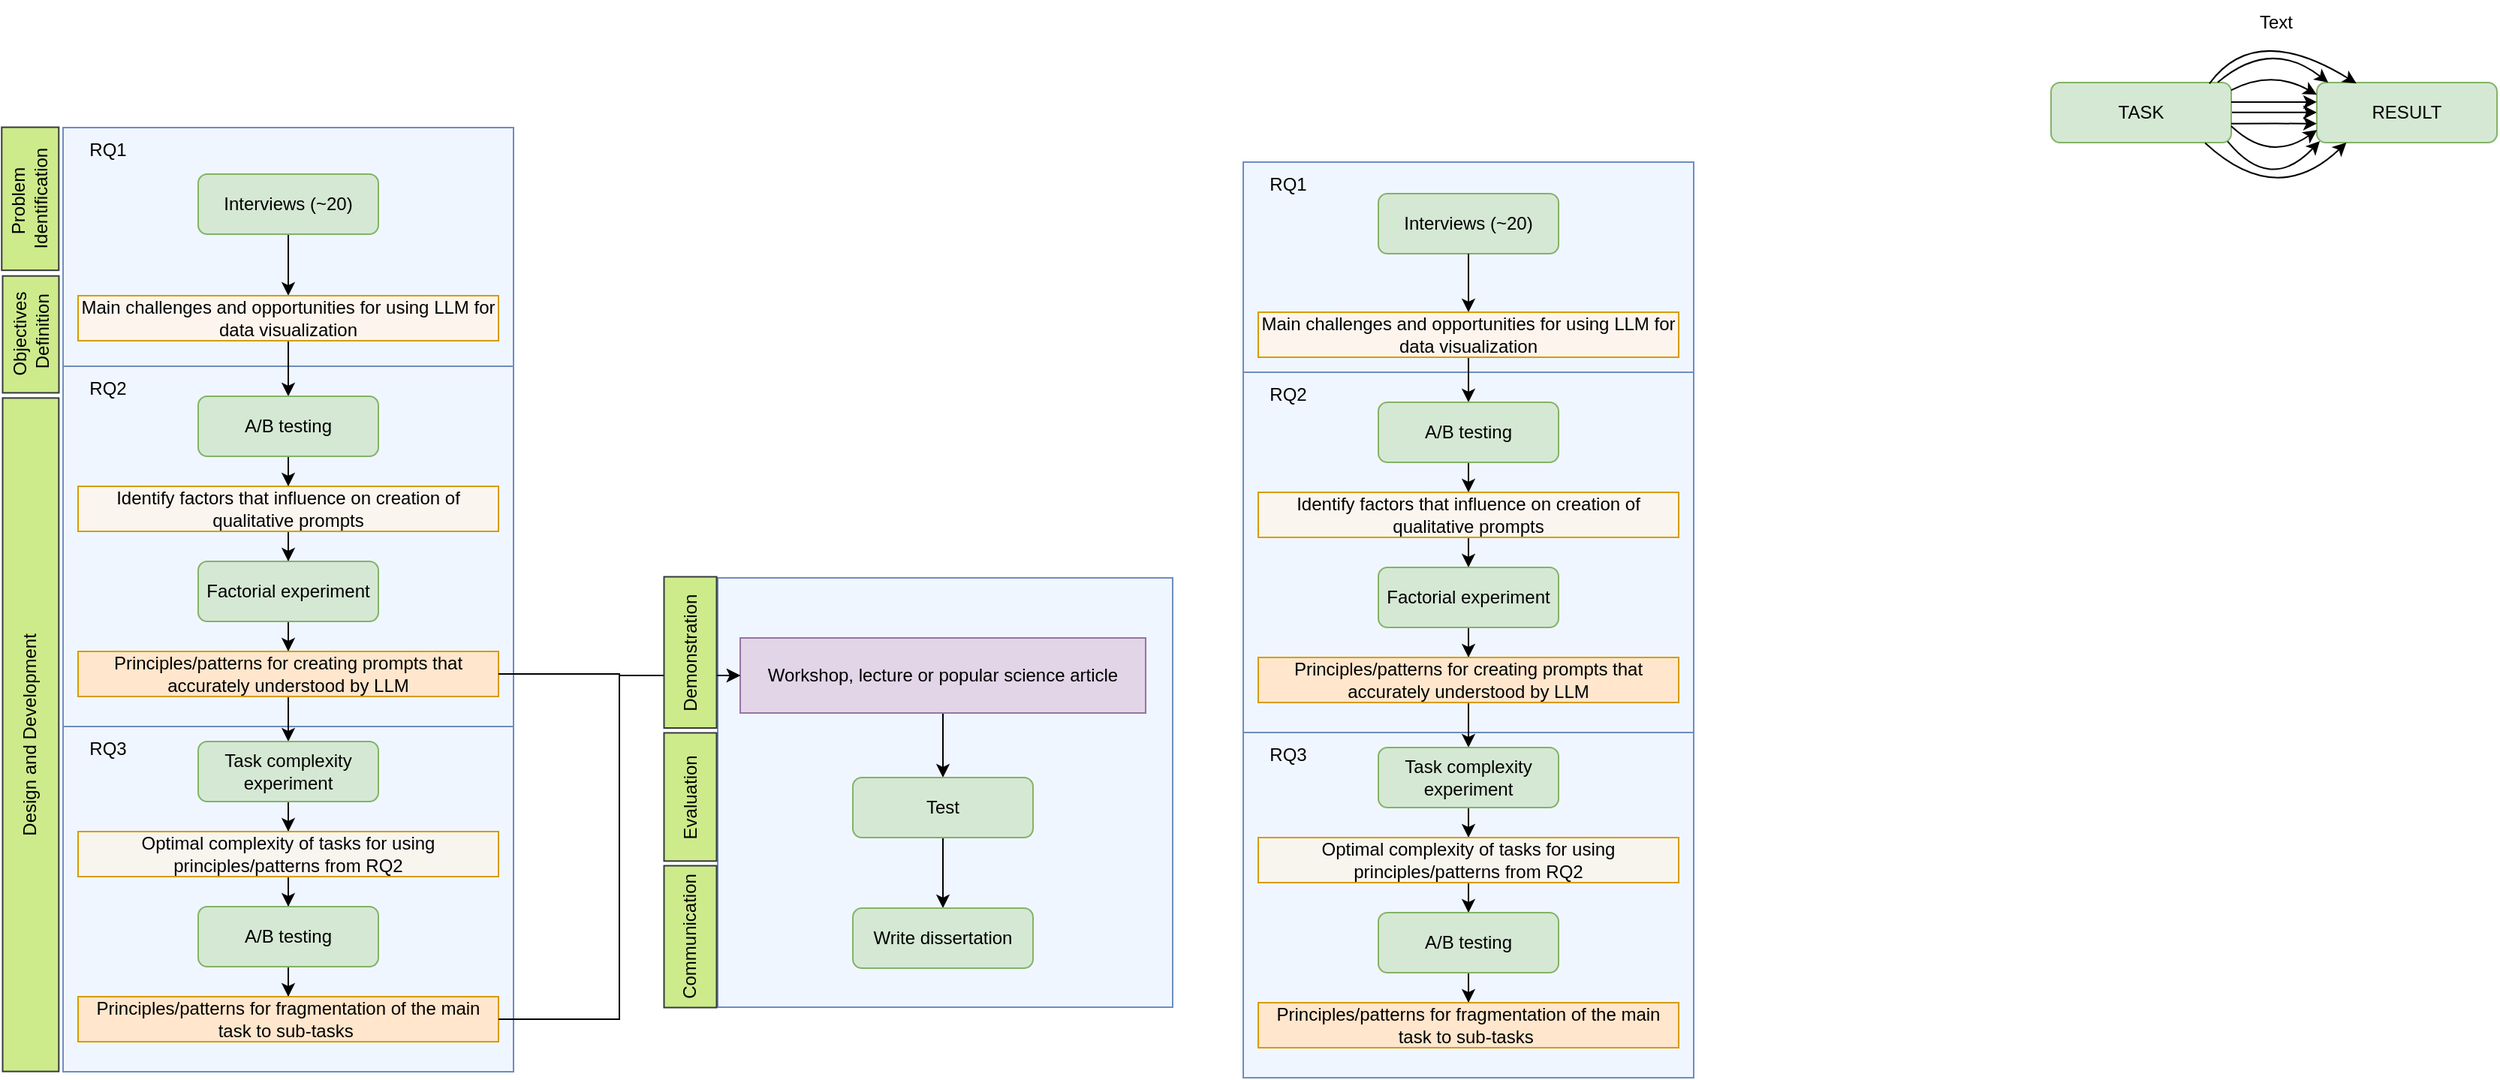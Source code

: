 <mxfile version="26.0.7">
  <diagram id="C5RBs43oDa-KdzZeNtuy" name="Page-1">
    <mxGraphModel dx="1303" dy="838" grid="0" gridSize="10" guides="1" tooltips="1" connect="1" arrows="1" fold="1" page="0" pageScale="1" pageWidth="827" pageHeight="1169" math="0" shadow="0">
      <root>
        <mxCell id="WIyWlLk6GJQsqaUBKTNV-0" />
        <mxCell id="WIyWlLk6GJQsqaUBKTNV-1" parent="WIyWlLk6GJQsqaUBKTNV-0" />
        <mxCell id="5psIUY1SIHQBk0JDd5z6-27" value="" style="rounded=0;whiteSpace=wrap;html=1;fillColor=light-dark(#F0F6FF,#F0F6FF);strokeColor=#6c8ebf;" parent="WIyWlLk6GJQsqaUBKTNV-1" vertex="1">
          <mxGeometry x="130" y="520" width="300" height="230" as="geometry" />
        </mxCell>
        <mxCell id="5psIUY1SIHQBk0JDd5z6-16" value="" style="rounded=0;whiteSpace=wrap;html=1;fillColor=light-dark(#F0F6FF,#F0F6FF);strokeColor=#6c8ebf;" parent="WIyWlLk6GJQsqaUBKTNV-1" vertex="1">
          <mxGeometry x="130" y="280" width="300" height="240" as="geometry" />
        </mxCell>
        <mxCell id="5psIUY1SIHQBk0JDd5z6-4" value="" style="rounded=0;whiteSpace=wrap;html=1;fillColor=light-dark(#F0F6FF,#F0F6FF);strokeColor=#6c8ebf;" parent="WIyWlLk6GJQsqaUBKTNV-1" vertex="1">
          <mxGeometry x="130" y="121" width="300" height="159" as="geometry" />
        </mxCell>
        <mxCell id="PkXMm8z1b6Bf_O5adaUg-0" style="edgeStyle=orthogonalEdgeStyle;rounded=0;orthogonalLoop=1;jettySize=auto;html=1;" edge="1" parent="WIyWlLk6GJQsqaUBKTNV-1" source="5psIUY1SIHQBk0JDd5z6-0" target="5psIUY1SIHQBk0JDd5z6-6">
          <mxGeometry relative="1" as="geometry" />
        </mxCell>
        <mxCell id="5psIUY1SIHQBk0JDd5z6-0" value="Interviews (~20)" style="rounded=1;whiteSpace=wrap;html=1;fontSize=12;glass=0;strokeWidth=1;shadow=0;fillColor=#d5e8d4;strokeColor=#82b366;" parent="WIyWlLk6GJQsqaUBKTNV-1" vertex="1">
          <mxGeometry x="220" y="152" width="120" height="40" as="geometry" />
        </mxCell>
        <mxCell id="5psIUY1SIHQBk0JDd5z6-5" value="RQ1" style="text;html=1;align=center;verticalAlign=middle;whiteSpace=wrap;rounded=0;" parent="WIyWlLk6GJQsqaUBKTNV-1" vertex="1">
          <mxGeometry x="130" y="121" width="60" height="30" as="geometry" />
        </mxCell>
        <mxCell id="5psIUY1SIHQBk0JDd5z6-18" style="edgeStyle=orthogonalEdgeStyle;rounded=0;orthogonalLoop=1;jettySize=auto;html=1;entryX=0.5;entryY=0;entryDx=0;entryDy=0;" parent="WIyWlLk6GJQsqaUBKTNV-1" source="5psIUY1SIHQBk0JDd5z6-6" target="5psIUY1SIHQBk0JDd5z6-9" edge="1">
          <mxGeometry relative="1" as="geometry" />
        </mxCell>
        <mxCell id="5psIUY1SIHQBk0JDd5z6-6" value="Main challenges and opportunities for using LLM for data visualization" style="rounded=0;whiteSpace=wrap;html=1;fillColor=light-dark(#fdf5ed, #36210a);strokeColor=#d79b00;gradientColor=none;" parent="WIyWlLk6GJQsqaUBKTNV-1" vertex="1">
          <mxGeometry x="140" y="233" width="280" height="30" as="geometry" />
        </mxCell>
        <mxCell id="5psIUY1SIHQBk0JDd5z6-11" value="" style="edgeStyle=orthogonalEdgeStyle;rounded=0;orthogonalLoop=1;jettySize=auto;html=1;" parent="WIyWlLk6GJQsqaUBKTNV-1" source="5psIUY1SIHQBk0JDd5z6-9" target="5psIUY1SIHQBk0JDd5z6-10" edge="1">
          <mxGeometry relative="1" as="geometry" />
        </mxCell>
        <mxCell id="5psIUY1SIHQBk0JDd5z6-9" value="A/B testing" style="rounded=1;whiteSpace=wrap;html=1;fontSize=12;glass=0;strokeWidth=1;shadow=0;fillColor=#d5e8d4;strokeColor=#82b366;" parent="WIyWlLk6GJQsqaUBKTNV-1" vertex="1">
          <mxGeometry x="220" y="300" width="120" height="40" as="geometry" />
        </mxCell>
        <mxCell id="5psIUY1SIHQBk0JDd5z6-13" value="" style="edgeStyle=orthogonalEdgeStyle;rounded=0;orthogonalLoop=1;jettySize=auto;html=1;" parent="WIyWlLk6GJQsqaUBKTNV-1" source="5psIUY1SIHQBk0JDd5z6-10" target="5psIUY1SIHQBk0JDd5z6-12" edge="1">
          <mxGeometry relative="1" as="geometry" />
        </mxCell>
        <mxCell id="5psIUY1SIHQBk0JDd5z6-10" value="Identify factors that influence on creation of qualitative prompts" style="rounded=0;whiteSpace=wrap;html=1;fillColor=light-dark(#faf5ee, #36210a);strokeColor=#d79b00;" parent="WIyWlLk6GJQsqaUBKTNV-1" vertex="1">
          <mxGeometry x="140" y="360" width="280" height="30" as="geometry" />
        </mxCell>
        <mxCell id="5psIUY1SIHQBk0JDd5z6-15" value="" style="edgeStyle=orthogonalEdgeStyle;rounded=0;orthogonalLoop=1;jettySize=auto;html=1;" parent="WIyWlLk6GJQsqaUBKTNV-1" source="5psIUY1SIHQBk0JDd5z6-12" target="5psIUY1SIHQBk0JDd5z6-14" edge="1">
          <mxGeometry relative="1" as="geometry" />
        </mxCell>
        <mxCell id="5psIUY1SIHQBk0JDd5z6-12" value="Factorial experiment" style="rounded=1;whiteSpace=wrap;html=1;fontSize=12;glass=0;strokeWidth=1;shadow=0;fillColor=#d5e8d4;strokeColor=#82b366;" parent="WIyWlLk6GJQsqaUBKTNV-1" vertex="1">
          <mxGeometry x="220" y="410" width="120" height="40" as="geometry" />
        </mxCell>
        <mxCell id="5psIUY1SIHQBk0JDd5z6-20" value="" style="edgeStyle=orthogonalEdgeStyle;rounded=0;orthogonalLoop=1;jettySize=auto;html=1;" parent="WIyWlLk6GJQsqaUBKTNV-1" source="5psIUY1SIHQBk0JDd5z6-14" target="5psIUY1SIHQBk0JDd5z6-19" edge="1">
          <mxGeometry relative="1" as="geometry" />
        </mxCell>
        <mxCell id="5psIUY1SIHQBk0JDd5z6-14" value="Principles/patterns for creating prompts that accurately understood by LLM" style="rounded=0;whiteSpace=wrap;html=1;fillColor=#ffe6cc;strokeColor=#d79b00;" parent="WIyWlLk6GJQsqaUBKTNV-1" vertex="1">
          <mxGeometry x="140" y="470" width="280" height="30" as="geometry" />
        </mxCell>
        <mxCell id="5psIUY1SIHQBk0JDd5z6-17" value="RQ2" style="text;html=1;align=center;verticalAlign=middle;whiteSpace=wrap;rounded=0;" parent="WIyWlLk6GJQsqaUBKTNV-1" vertex="1">
          <mxGeometry x="130" y="280" width="60" height="30" as="geometry" />
        </mxCell>
        <mxCell id="5psIUY1SIHQBk0JDd5z6-22" value="" style="edgeStyle=orthogonalEdgeStyle;rounded=0;orthogonalLoop=1;jettySize=auto;html=1;" parent="WIyWlLk6GJQsqaUBKTNV-1" source="5psIUY1SIHQBk0JDd5z6-19" target="5psIUY1SIHQBk0JDd5z6-21" edge="1">
          <mxGeometry relative="1" as="geometry" />
        </mxCell>
        <mxCell id="5psIUY1SIHQBk0JDd5z6-19" value="Task complexity experiment" style="rounded=1;whiteSpace=wrap;html=1;fontSize=12;glass=0;strokeWidth=1;shadow=0;fillColor=#d5e8d4;strokeColor=#82b366;" parent="WIyWlLk6GJQsqaUBKTNV-1" vertex="1">
          <mxGeometry x="220" y="530" width="120" height="40" as="geometry" />
        </mxCell>
        <mxCell id="5psIUY1SIHQBk0JDd5z6-24" value="" style="edgeStyle=orthogonalEdgeStyle;rounded=0;orthogonalLoop=1;jettySize=auto;html=1;" parent="WIyWlLk6GJQsqaUBKTNV-1" source="5psIUY1SIHQBk0JDd5z6-21" target="5psIUY1SIHQBk0JDd5z6-23" edge="1">
          <mxGeometry relative="1" as="geometry" />
        </mxCell>
        <mxCell id="5psIUY1SIHQBk0JDd5z6-21" value="Optimal complexity of tasks for using principles/patterns from RQ2" style="rounded=0;whiteSpace=wrap;html=1;fillColor=light-dark(#f8f5ef, #36210a);strokeColor=#d79b00;" parent="WIyWlLk6GJQsqaUBKTNV-1" vertex="1">
          <mxGeometry x="140" y="590" width="280" height="30" as="geometry" />
        </mxCell>
        <mxCell id="5psIUY1SIHQBk0JDd5z6-26" value="" style="edgeStyle=orthogonalEdgeStyle;rounded=0;orthogonalLoop=1;jettySize=auto;html=1;" parent="WIyWlLk6GJQsqaUBKTNV-1" source="5psIUY1SIHQBk0JDd5z6-23" target="5psIUY1SIHQBk0JDd5z6-25" edge="1">
          <mxGeometry relative="1" as="geometry" />
        </mxCell>
        <mxCell id="5psIUY1SIHQBk0JDd5z6-23" value="A/B testing" style="rounded=1;whiteSpace=wrap;html=1;fontSize=12;glass=0;strokeWidth=1;shadow=0;fillColor=#d5e8d4;strokeColor=#82b366;" parent="WIyWlLk6GJQsqaUBKTNV-1" vertex="1">
          <mxGeometry x="220" y="640" width="120" height="40" as="geometry" />
        </mxCell>
        <mxCell id="5psIUY1SIHQBk0JDd5z6-25" value="Principles/patterns for&amp;nbsp;fragmentation of the main task to sub-tasks&amp;nbsp;" style="rounded=0;whiteSpace=wrap;html=1;fillColor=#ffe6cc;strokeColor=#d79b00;" parent="WIyWlLk6GJQsqaUBKTNV-1" vertex="1">
          <mxGeometry x="140" y="700" width="280" height="30" as="geometry" />
        </mxCell>
        <mxCell id="5psIUY1SIHQBk0JDd5z6-28" value="RQ3" style="text;html=1;align=center;verticalAlign=middle;whiteSpace=wrap;rounded=0;" parent="WIyWlLk6GJQsqaUBKTNV-1" vertex="1">
          <mxGeometry x="130" y="520" width="60" height="30" as="geometry" />
        </mxCell>
        <mxCell id="5psIUY1SIHQBk0JDd5z6-29" value="" style="rounded=0;whiteSpace=wrap;html=1;fillColor=light-dark(#F0F6FF,#F0F6FF);strokeColor=#6c8ebf;" parent="WIyWlLk6GJQsqaUBKTNV-1" vertex="1">
          <mxGeometry x="566" y="421" width="303" height="286" as="geometry" />
        </mxCell>
        <mxCell id="5psIUY1SIHQBk0JDd5z6-32" value="" style="edgeStyle=orthogonalEdgeStyle;rounded=0;orthogonalLoop=1;jettySize=auto;html=1;" parent="WIyWlLk6GJQsqaUBKTNV-1" source="5psIUY1SIHQBk0JDd5z6-30" target="5psIUY1SIHQBk0JDd5z6-31" edge="1">
          <mxGeometry relative="1" as="geometry" />
        </mxCell>
        <mxCell id="5psIUY1SIHQBk0JDd5z6-30" value="Workshop, lecture or popular science article" style="rounded=0;whiteSpace=wrap;html=1;fillColor=#e1d5e7;strokeColor=#9673a6;" parent="WIyWlLk6GJQsqaUBKTNV-1" vertex="1">
          <mxGeometry x="581" y="461" width="270" height="50" as="geometry" />
        </mxCell>
        <mxCell id="5psIUY1SIHQBk0JDd5z6-82" value="" style="edgeStyle=orthogonalEdgeStyle;rounded=0;orthogonalLoop=1;jettySize=auto;html=1;" parent="WIyWlLk6GJQsqaUBKTNV-1" source="5psIUY1SIHQBk0JDd5z6-31" target="5psIUY1SIHQBk0JDd5z6-81" edge="1">
          <mxGeometry relative="1" as="geometry" />
        </mxCell>
        <mxCell id="5psIUY1SIHQBk0JDd5z6-31" value="Test" style="rounded=1;whiteSpace=wrap;html=1;fontSize=12;glass=0;strokeWidth=1;shadow=0;fillColor=#d5e8d4;strokeColor=#82b366;" parent="WIyWlLk6GJQsqaUBKTNV-1" vertex="1">
          <mxGeometry x="656" y="554" width="120" height="40" as="geometry" />
        </mxCell>
        <mxCell id="5psIUY1SIHQBk0JDd5z6-33" style="edgeStyle=orthogonalEdgeStyle;rounded=0;orthogonalLoop=1;jettySize=auto;html=1;entryX=0;entryY=0.5;entryDx=0;entryDy=0;" parent="WIyWlLk6GJQsqaUBKTNV-1" source="5psIUY1SIHQBk0JDd5z6-25" target="5psIUY1SIHQBk0JDd5z6-30" edge="1">
          <mxGeometry relative="1" as="geometry" />
        </mxCell>
        <mxCell id="5psIUY1SIHQBk0JDd5z6-34" style="edgeStyle=orthogonalEdgeStyle;rounded=0;orthogonalLoop=1;jettySize=auto;html=1;entryX=0;entryY=0.5;entryDx=0;entryDy=0;" parent="WIyWlLk6GJQsqaUBKTNV-1" source="5psIUY1SIHQBk0JDd5z6-14" target="5psIUY1SIHQBk0JDd5z6-30" edge="1">
          <mxGeometry relative="1" as="geometry" />
        </mxCell>
        <mxCell id="5psIUY1SIHQBk0JDd5z6-35" value="" style="rounded=0;whiteSpace=wrap;html=1;fillColor=light-dark(#F0F6FF,#F0F6FF);strokeColor=#6c8ebf;" parent="WIyWlLk6GJQsqaUBKTNV-1" vertex="1">
          <mxGeometry x="916" y="524" width="300" height="230" as="geometry" />
        </mxCell>
        <mxCell id="5psIUY1SIHQBk0JDd5z6-36" value="" style="rounded=0;whiteSpace=wrap;html=1;fillColor=light-dark(#F0F6FF,#F0F6FF);strokeColor=#6c8ebf;" parent="WIyWlLk6GJQsqaUBKTNV-1" vertex="1">
          <mxGeometry x="916" y="284" width="300" height="240" as="geometry" />
        </mxCell>
        <mxCell id="5psIUY1SIHQBk0JDd5z6-37" value="" style="rounded=0;whiteSpace=wrap;html=1;fillColor=light-dark(#F0F6FF,#F0F6FF);strokeColor=#6c8ebf;" parent="WIyWlLk6GJQsqaUBKTNV-1" vertex="1">
          <mxGeometry x="916" y="144" width="300" height="140" as="geometry" />
        </mxCell>
        <mxCell id="5psIUY1SIHQBk0JDd5z6-41" value="Interviews (~20)" style="rounded=1;whiteSpace=wrap;html=1;fontSize=12;glass=0;strokeWidth=1;shadow=0;fillColor=#d5e8d4;strokeColor=#82b366;" parent="WIyWlLk6GJQsqaUBKTNV-1" vertex="1">
          <mxGeometry x="1006" y="165" width="120" height="40" as="geometry" />
        </mxCell>
        <mxCell id="5psIUY1SIHQBk0JDd5z6-42" value="" style="edgeStyle=orthogonalEdgeStyle;rounded=0;orthogonalLoop=1;jettySize=auto;html=1;exitX=0.5;exitY=1;exitDx=0;exitDy=0;" parent="WIyWlLk6GJQsqaUBKTNV-1" source="5psIUY1SIHQBk0JDd5z6-41" target="5psIUY1SIHQBk0JDd5z6-46" edge="1">
          <mxGeometry relative="1" as="geometry">
            <mxPoint x="1066.0" y="209" as="sourcePoint" />
          </mxGeometry>
        </mxCell>
        <mxCell id="5psIUY1SIHQBk0JDd5z6-44" value="RQ1" style="text;html=1;align=center;verticalAlign=middle;whiteSpace=wrap;rounded=0;" parent="WIyWlLk6GJQsqaUBKTNV-1" vertex="1">
          <mxGeometry x="916" y="144" width="60" height="30" as="geometry" />
        </mxCell>
        <mxCell id="5psIUY1SIHQBk0JDd5z6-45" style="edgeStyle=orthogonalEdgeStyle;rounded=0;orthogonalLoop=1;jettySize=auto;html=1;entryX=0.5;entryY=0;entryDx=0;entryDy=0;" parent="WIyWlLk6GJQsqaUBKTNV-1" source="5psIUY1SIHQBk0JDd5z6-46" target="5psIUY1SIHQBk0JDd5z6-48" edge="1">
          <mxGeometry relative="1" as="geometry" />
        </mxCell>
        <mxCell id="5psIUY1SIHQBk0JDd5z6-46" value="Main challenges and opportunities for using LLM for data visualization" style="rounded=0;whiteSpace=wrap;html=1;fillColor=light-dark(#fdf5ed, #36210a);strokeColor=#d79b00;gradientColor=none;" parent="WIyWlLk6GJQsqaUBKTNV-1" vertex="1">
          <mxGeometry x="926" y="244" width="280" height="30" as="geometry" />
        </mxCell>
        <mxCell id="5psIUY1SIHQBk0JDd5z6-47" value="" style="edgeStyle=orthogonalEdgeStyle;rounded=0;orthogonalLoop=1;jettySize=auto;html=1;" parent="WIyWlLk6GJQsqaUBKTNV-1" source="5psIUY1SIHQBk0JDd5z6-48" target="5psIUY1SIHQBk0JDd5z6-50" edge="1">
          <mxGeometry relative="1" as="geometry" />
        </mxCell>
        <mxCell id="5psIUY1SIHQBk0JDd5z6-48" value="A/B testing" style="rounded=1;whiteSpace=wrap;html=1;fontSize=12;glass=0;strokeWidth=1;shadow=0;fillColor=#d5e8d4;strokeColor=#82b366;" parent="WIyWlLk6GJQsqaUBKTNV-1" vertex="1">
          <mxGeometry x="1006" y="304" width="120" height="40" as="geometry" />
        </mxCell>
        <mxCell id="5psIUY1SIHQBk0JDd5z6-49" value="" style="edgeStyle=orthogonalEdgeStyle;rounded=0;orthogonalLoop=1;jettySize=auto;html=1;" parent="WIyWlLk6GJQsqaUBKTNV-1" source="5psIUY1SIHQBk0JDd5z6-50" target="5psIUY1SIHQBk0JDd5z6-52" edge="1">
          <mxGeometry relative="1" as="geometry" />
        </mxCell>
        <mxCell id="5psIUY1SIHQBk0JDd5z6-50" value="Identify factors that influence on creation of qualitative prompts" style="rounded=0;whiteSpace=wrap;html=1;fillColor=light-dark(#faf5ee, #36210a);strokeColor=#d79b00;" parent="WIyWlLk6GJQsqaUBKTNV-1" vertex="1">
          <mxGeometry x="926" y="364" width="280" height="30" as="geometry" />
        </mxCell>
        <mxCell id="5psIUY1SIHQBk0JDd5z6-51" value="" style="edgeStyle=orthogonalEdgeStyle;rounded=0;orthogonalLoop=1;jettySize=auto;html=1;" parent="WIyWlLk6GJQsqaUBKTNV-1" source="5psIUY1SIHQBk0JDd5z6-52" target="5psIUY1SIHQBk0JDd5z6-54" edge="1">
          <mxGeometry relative="1" as="geometry" />
        </mxCell>
        <mxCell id="5psIUY1SIHQBk0JDd5z6-52" value="Factorial experiment" style="rounded=1;whiteSpace=wrap;html=1;fontSize=12;glass=0;strokeWidth=1;shadow=0;fillColor=#d5e8d4;strokeColor=#82b366;" parent="WIyWlLk6GJQsqaUBKTNV-1" vertex="1">
          <mxGeometry x="1006" y="414" width="120" height="40" as="geometry" />
        </mxCell>
        <mxCell id="5psIUY1SIHQBk0JDd5z6-53" value="" style="edgeStyle=orthogonalEdgeStyle;rounded=0;orthogonalLoop=1;jettySize=auto;html=1;" parent="WIyWlLk6GJQsqaUBKTNV-1" source="5psIUY1SIHQBk0JDd5z6-54" target="5psIUY1SIHQBk0JDd5z6-57" edge="1">
          <mxGeometry relative="1" as="geometry" />
        </mxCell>
        <mxCell id="5psIUY1SIHQBk0JDd5z6-54" value="Principles/patterns for creating prompts that accurately understood by LLM" style="rounded=0;whiteSpace=wrap;html=1;fillColor=#ffe6cc;strokeColor=#d79b00;" parent="WIyWlLk6GJQsqaUBKTNV-1" vertex="1">
          <mxGeometry x="926" y="474" width="280" height="30" as="geometry" />
        </mxCell>
        <mxCell id="5psIUY1SIHQBk0JDd5z6-55" value="RQ2" style="text;html=1;align=center;verticalAlign=middle;whiteSpace=wrap;rounded=0;" parent="WIyWlLk6GJQsqaUBKTNV-1" vertex="1">
          <mxGeometry x="916" y="284" width="60" height="30" as="geometry" />
        </mxCell>
        <mxCell id="5psIUY1SIHQBk0JDd5z6-56" value="" style="edgeStyle=orthogonalEdgeStyle;rounded=0;orthogonalLoop=1;jettySize=auto;html=1;" parent="WIyWlLk6GJQsqaUBKTNV-1" source="5psIUY1SIHQBk0JDd5z6-57" target="5psIUY1SIHQBk0JDd5z6-59" edge="1">
          <mxGeometry relative="1" as="geometry" />
        </mxCell>
        <mxCell id="5psIUY1SIHQBk0JDd5z6-57" value="Task complexity experiment" style="rounded=1;whiteSpace=wrap;html=1;fontSize=12;glass=0;strokeWidth=1;shadow=0;fillColor=#d5e8d4;strokeColor=#82b366;" parent="WIyWlLk6GJQsqaUBKTNV-1" vertex="1">
          <mxGeometry x="1006" y="534" width="120" height="40" as="geometry" />
        </mxCell>
        <mxCell id="5psIUY1SIHQBk0JDd5z6-58" value="" style="edgeStyle=orthogonalEdgeStyle;rounded=0;orthogonalLoop=1;jettySize=auto;html=1;" parent="WIyWlLk6GJQsqaUBKTNV-1" source="5psIUY1SIHQBk0JDd5z6-59" target="5psIUY1SIHQBk0JDd5z6-61" edge="1">
          <mxGeometry relative="1" as="geometry" />
        </mxCell>
        <mxCell id="5psIUY1SIHQBk0JDd5z6-59" value="Optimal complexity of tasks for using principles/patterns from RQ2" style="rounded=0;whiteSpace=wrap;html=1;fillColor=light-dark(#f8f5ef, #36210a);strokeColor=#d79b00;" parent="WIyWlLk6GJQsqaUBKTNV-1" vertex="1">
          <mxGeometry x="926" y="594" width="280" height="30" as="geometry" />
        </mxCell>
        <mxCell id="5psIUY1SIHQBk0JDd5z6-60" value="" style="edgeStyle=orthogonalEdgeStyle;rounded=0;orthogonalLoop=1;jettySize=auto;html=1;" parent="WIyWlLk6GJQsqaUBKTNV-1" source="5psIUY1SIHQBk0JDd5z6-61" target="5psIUY1SIHQBk0JDd5z6-62" edge="1">
          <mxGeometry relative="1" as="geometry" />
        </mxCell>
        <mxCell id="5psIUY1SIHQBk0JDd5z6-61" value="A/B testing" style="rounded=1;whiteSpace=wrap;html=1;fontSize=12;glass=0;strokeWidth=1;shadow=0;fillColor=#d5e8d4;strokeColor=#82b366;" parent="WIyWlLk6GJQsqaUBKTNV-1" vertex="1">
          <mxGeometry x="1006" y="644" width="120" height="40" as="geometry" />
        </mxCell>
        <mxCell id="5psIUY1SIHQBk0JDd5z6-62" value="Principles/patterns for&amp;nbsp;fragmentation of the main task to sub-tasks&amp;nbsp;" style="rounded=0;whiteSpace=wrap;html=1;fillColor=#ffe6cc;strokeColor=#d79b00;" parent="WIyWlLk6GJQsqaUBKTNV-1" vertex="1">
          <mxGeometry x="926" y="704" width="280" height="30" as="geometry" />
        </mxCell>
        <mxCell id="5psIUY1SIHQBk0JDd5z6-63" value="RQ3" style="text;html=1;align=center;verticalAlign=middle;whiteSpace=wrap;rounded=0;" parent="WIyWlLk6GJQsqaUBKTNV-1" vertex="1">
          <mxGeometry x="916" y="524" width="60" height="30" as="geometry" />
        </mxCell>
        <mxCell id="5psIUY1SIHQBk0JDd5z6-73" value="Problem&amp;nbsp;&lt;div&gt;Identification&lt;/div&gt;" style="rounded=0;whiteSpace=wrap;html=1;fillColor=#cdeb8b;strokeColor=#36393d;rotation=-90;" parent="WIyWlLk6GJQsqaUBKTNV-1" vertex="1">
          <mxGeometry x="60.5" y="149.42" width="95.3" height="38" as="geometry" />
        </mxCell>
        <mxCell id="5psIUY1SIHQBk0JDd5z6-75" value="Objectives&lt;div&gt;&amp;nbsp;Definition&lt;/div&gt;" style="rounded=0;whiteSpace=wrap;html=1;fillColor=#cdeb8b;strokeColor=#36393d;rotation=-90;" parent="WIyWlLk6GJQsqaUBKTNV-1" vertex="1">
          <mxGeometry x="69.57" y="240.03" width="77.85" height="37.5" as="geometry" />
        </mxCell>
        <mxCell id="5psIUY1SIHQBk0JDd5z6-76" value="Communication" style="rounded=0;whiteSpace=wrap;html=1;fillColor=#cdeb8b;strokeColor=#36393d;rotation=-90;" parent="WIyWlLk6GJQsqaUBKTNV-1" vertex="1">
          <mxGeometry x="500.5" y="642.5" width="94.49" height="35" as="geometry" />
        </mxCell>
        <mxCell id="5psIUY1SIHQBk0JDd5z6-81" value="Write dissertation" style="rounded=1;whiteSpace=wrap;html=1;fontSize=12;glass=0;strokeWidth=1;shadow=0;fillColor=#d5e8d4;strokeColor=#82b366;" parent="WIyWlLk6GJQsqaUBKTNV-1" vertex="1">
          <mxGeometry x="656" y="641" width="120" height="40" as="geometry" />
        </mxCell>
        <mxCell id="5psIUY1SIHQBk0JDd5z6-83" value="Design and Development" style="rounded=0;whiteSpace=wrap;html=1;fillColor=#cdeb8b;strokeColor=#36393d;rotation=-90;" parent="WIyWlLk6GJQsqaUBKTNV-1" vertex="1">
          <mxGeometry x="-115.87" y="506.79" width="448.65" height="37.4" as="geometry" />
        </mxCell>
        <mxCell id="5psIUY1SIHQBk0JDd5z6-84" value="Demonstration" style="rounded=0;whiteSpace=wrap;html=1;fillColor=#cdeb8b;strokeColor=#36393d;rotation=-90;" parent="WIyWlLk6GJQsqaUBKTNV-1" vertex="1">
          <mxGeometry x="497.37" y="453.13" width="100.75" height="35" as="geometry" />
        </mxCell>
        <mxCell id="5psIUY1SIHQBk0JDd5z6-85" value="Evaluation" style="rounded=0;whiteSpace=wrap;html=1;fillColor=#cdeb8b;strokeColor=#36393d;rotation=-90;" parent="WIyWlLk6GJQsqaUBKTNV-1" vertex="1">
          <mxGeometry x="505.04" y="549.44" width="85.4" height="35" as="geometry" />
        </mxCell>
        <mxCell id="5psIUY1SIHQBk0JDd5z6-88" value="" style="edgeStyle=orthogonalEdgeStyle;rounded=0;orthogonalLoop=1;jettySize=auto;html=1;" parent="WIyWlLk6GJQsqaUBKTNV-1" edge="1">
          <mxGeometry relative="1" as="geometry">
            <mxPoint x="1574" y="110.92" as="sourcePoint" />
            <mxPoint x="1631" y="110.92" as="targetPoint" />
            <Array as="points">
              <mxPoint x="1604" y="110.92" />
              <mxPoint x="1604" y="110.92" />
            </Array>
          </mxGeometry>
        </mxCell>
        <mxCell id="5psIUY1SIHQBk0JDd5z6-86" value="TASK" style="rounded=1;whiteSpace=wrap;html=1;fontSize=12;glass=0;strokeWidth=1;shadow=0;fillColor=#d5e8d4;strokeColor=#82b366;" parent="WIyWlLk6GJQsqaUBKTNV-1" vertex="1">
          <mxGeometry x="1454" y="91" width="120" height="40" as="geometry" />
        </mxCell>
        <mxCell id="5psIUY1SIHQBk0JDd5z6-87" value="RESULT" style="rounded=1;whiteSpace=wrap;html=1;fontSize=12;glass=0;strokeWidth=1;shadow=0;fillColor=#d5e8d4;strokeColor=#82b366;" parent="WIyWlLk6GJQsqaUBKTNV-1" vertex="1">
          <mxGeometry x="1631" y="91" width="120" height="40" as="geometry" />
        </mxCell>
        <mxCell id="5psIUY1SIHQBk0JDd5z6-96" value="" style="curved=1;endArrow=classic;html=1;rounded=0;exitX=1;exitY=1;exitDx=0;exitDy=0;entryX=0.001;entryY=0.791;entryDx=0;entryDy=0;entryPerimeter=0;" parent="WIyWlLk6GJQsqaUBKTNV-1" target="5psIUY1SIHQBk0JDd5z6-87" edge="1">
          <mxGeometry width="50" height="50" relative="1" as="geometry">
            <mxPoint x="1574" y="120" as="sourcePoint" />
            <mxPoint x="1633" y="120" as="targetPoint" />
            <Array as="points">
              <mxPoint x="1599.68" y="144.43" />
            </Array>
          </mxGeometry>
        </mxCell>
        <mxCell id="5psIUY1SIHQBk0JDd5z6-97" value="" style="curved=1;endArrow=classic;html=1;rounded=0;exitX=0.98;exitY=0.979;exitDx=0;exitDy=0;exitPerimeter=0;" parent="WIyWlLk6GJQsqaUBKTNV-1" source="5psIUY1SIHQBk0JDd5z6-86" edge="1">
          <mxGeometry width="50" height="50" relative="1" as="geometry">
            <mxPoint x="1574" y="130" as="sourcePoint" />
            <mxPoint x="1633" y="130" as="targetPoint" />
            <Array as="points">
              <mxPoint x="1600" y="165" />
            </Array>
          </mxGeometry>
        </mxCell>
        <mxCell id="5psIUY1SIHQBk0JDd5z6-98" value="" style="curved=1;endArrow=classic;html=1;rounded=0;exitX=0.855;exitY=1.006;exitDx=0;exitDy=0;exitPerimeter=0;entryX=0.212;entryY=0.993;entryDx=0;entryDy=0;entryPerimeter=0;" parent="WIyWlLk6GJQsqaUBKTNV-1" source="5psIUY1SIHQBk0JDd5z6-86" edge="1">
          <mxGeometry width="50" height="50" relative="1" as="geometry">
            <mxPoint x="1553" y="132.32" as="sourcePoint" />
            <mxPoint x="1650.68" y="131" as="targetPoint" />
            <Array as="points">
              <mxPoint x="1604.24" y="175.28" />
            </Array>
          </mxGeometry>
        </mxCell>
        <mxCell id="5psIUY1SIHQBk0JDd5z6-101" value="" style="edgeStyle=orthogonalEdgeStyle;rounded=0;orthogonalLoop=1;jettySize=auto;html=1;" parent="WIyWlLk6GJQsqaUBKTNV-1" edge="1">
          <mxGeometry relative="1" as="geometry">
            <mxPoint x="1574" y="118.34" as="sourcePoint" />
            <mxPoint x="1631" y="118.34" as="targetPoint" />
            <Array as="points">
              <mxPoint x="1604" y="118.34" />
              <mxPoint x="1604" y="118.34" />
            </Array>
          </mxGeometry>
        </mxCell>
        <mxCell id="5psIUY1SIHQBk0JDd5z6-102" value="" style="edgeStyle=orthogonalEdgeStyle;rounded=0;orthogonalLoop=1;jettySize=auto;html=1;" parent="WIyWlLk6GJQsqaUBKTNV-1" edge="1">
          <mxGeometry relative="1" as="geometry">
            <mxPoint x="1574" y="103.97" as="sourcePoint" />
            <mxPoint x="1631" y="103.97" as="targetPoint" />
            <Array as="points">
              <mxPoint x="1604" y="103.97" />
              <mxPoint x="1604" y="103.97" />
            </Array>
          </mxGeometry>
        </mxCell>
        <mxCell id="5psIUY1SIHQBk0JDd5z6-104" value="" style="curved=1;endArrow=classic;html=1;rounded=0;exitX=1;exitY=1;exitDx=0;exitDy=0;entryX=0.001;entryY=0.791;entryDx=0;entryDy=0;entryPerimeter=0;" parent="WIyWlLk6GJQsqaUBKTNV-1" edge="1">
          <mxGeometry width="50" height="50" relative="1" as="geometry">
            <mxPoint x="1574" y="96.07" as="sourcePoint" />
            <mxPoint x="1631" y="99.07" as="targetPoint" />
            <Array as="points">
              <mxPoint x="1601" y="82.28" />
            </Array>
          </mxGeometry>
        </mxCell>
        <mxCell id="5psIUY1SIHQBk0JDd5z6-105" value="" style="curved=1;endArrow=classic;html=1;rounded=0;exitX=0.925;exitY=-0.002;exitDx=0;exitDy=0;entryX=0.055;entryY=-0.003;entryDx=0;entryDy=0;entryPerimeter=0;exitPerimeter=0;" parent="WIyWlLk6GJQsqaUBKTNV-1" source="5psIUY1SIHQBk0JDd5z6-86" edge="1">
          <mxGeometry width="50" height="50" relative="1" as="geometry">
            <mxPoint x="1568" y="90.91" as="sourcePoint" />
            <mxPoint x="1638.6" y="91" as="targetPoint" />
            <Array as="points">
              <mxPoint x="1600" y="61" />
            </Array>
          </mxGeometry>
        </mxCell>
        <mxCell id="5psIUY1SIHQBk0JDd5z6-106" value="" style="curved=1;endArrow=classic;html=1;rounded=0;exitX=0.879;exitY=0.017;exitDx=0;exitDy=0;entryX=0.22;entryY=0.015;entryDx=0;entryDy=0;exitPerimeter=0;entryPerimeter=0;" parent="WIyWlLk6GJQsqaUBKTNV-1" source="5psIUY1SIHQBk0JDd5z6-86" target="5psIUY1SIHQBk0JDd5z6-87" edge="1">
          <mxGeometry width="50" height="50" relative="1" as="geometry">
            <mxPoint x="1555" y="80" as="sourcePoint" />
            <mxPoint x="1664" y="80" as="targetPoint" />
            <Array as="points">
              <mxPoint x="1590" y="50" />
            </Array>
          </mxGeometry>
        </mxCell>
        <mxCell id="5psIUY1SIHQBk0JDd5z6-107" value="Text" style="text;html=1;align=center;verticalAlign=middle;whiteSpace=wrap;rounded=0;" parent="WIyWlLk6GJQsqaUBKTNV-1" vertex="1">
          <mxGeometry x="1574" y="36" width="60" height="30" as="geometry" />
        </mxCell>
      </root>
    </mxGraphModel>
  </diagram>
</mxfile>
